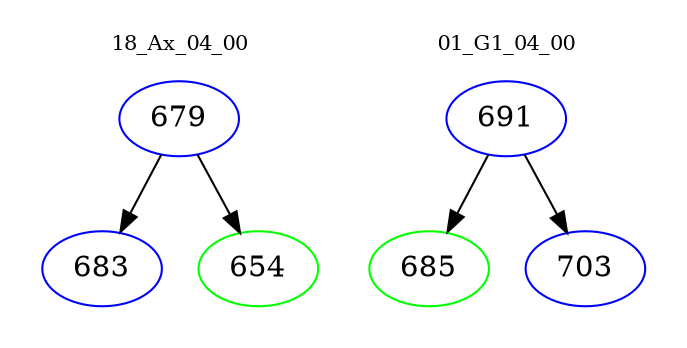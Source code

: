 digraph{
subgraph cluster_0 {
color = white
label = "18_Ax_04_00";
fontsize=10;
T0_679 [label="679", color="blue"]
T0_679 -> T0_683 [color="black"]
T0_683 [label="683", color="blue"]
T0_679 -> T0_654 [color="black"]
T0_654 [label="654", color="green"]
}
subgraph cluster_1 {
color = white
label = "01_G1_04_00";
fontsize=10;
T1_691 [label="691", color="blue"]
T1_691 -> T1_685 [color="black"]
T1_685 [label="685", color="green"]
T1_691 -> T1_703 [color="black"]
T1_703 [label="703", color="blue"]
}
}

